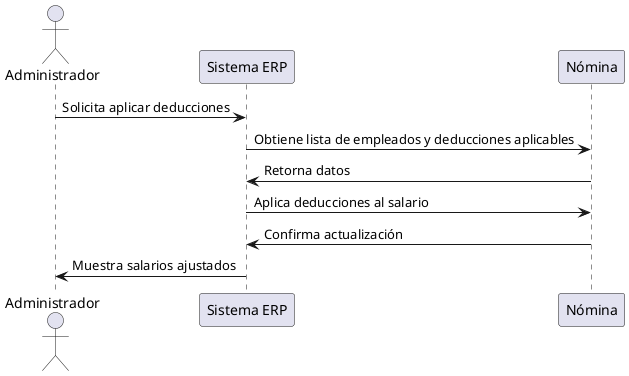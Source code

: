 @startuml
actor Administrador
participant "Sistema ERP" as ERP
participant "Nómina" as Nomina

Administrador -> ERP : Solicita aplicar deducciones
ERP -> Nomina : Obtiene lista de empleados y deducciones aplicables
Nomina -> ERP : Retorna datos
ERP -> Nomina : Aplica deducciones al salario
Nomina -> ERP : Confirma actualización
ERP -> Administrador : Muestra salarios ajustados
@enduml

